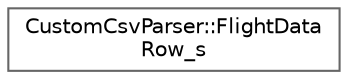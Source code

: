digraph "Graphical Class Hierarchy"
{
 // LATEX_PDF_SIZE
  bgcolor="transparent";
  edge [fontname=Helvetica,fontsize=10,labelfontname=Helvetica,labelfontsize=10];
  node [fontname=Helvetica,fontsize=10,shape=box,height=0.2,width=0.4];
  rankdir="LR";
  Node0 [label="CustomCsvParser::FlightData\lRow_s",height=0.2,width=0.4,color="grey40", fillcolor="white", style="filled",URL="$structCustomCsvParser_1_1FlightDataRow__s.html",tooltip="A single row of the input CSV."];
}
